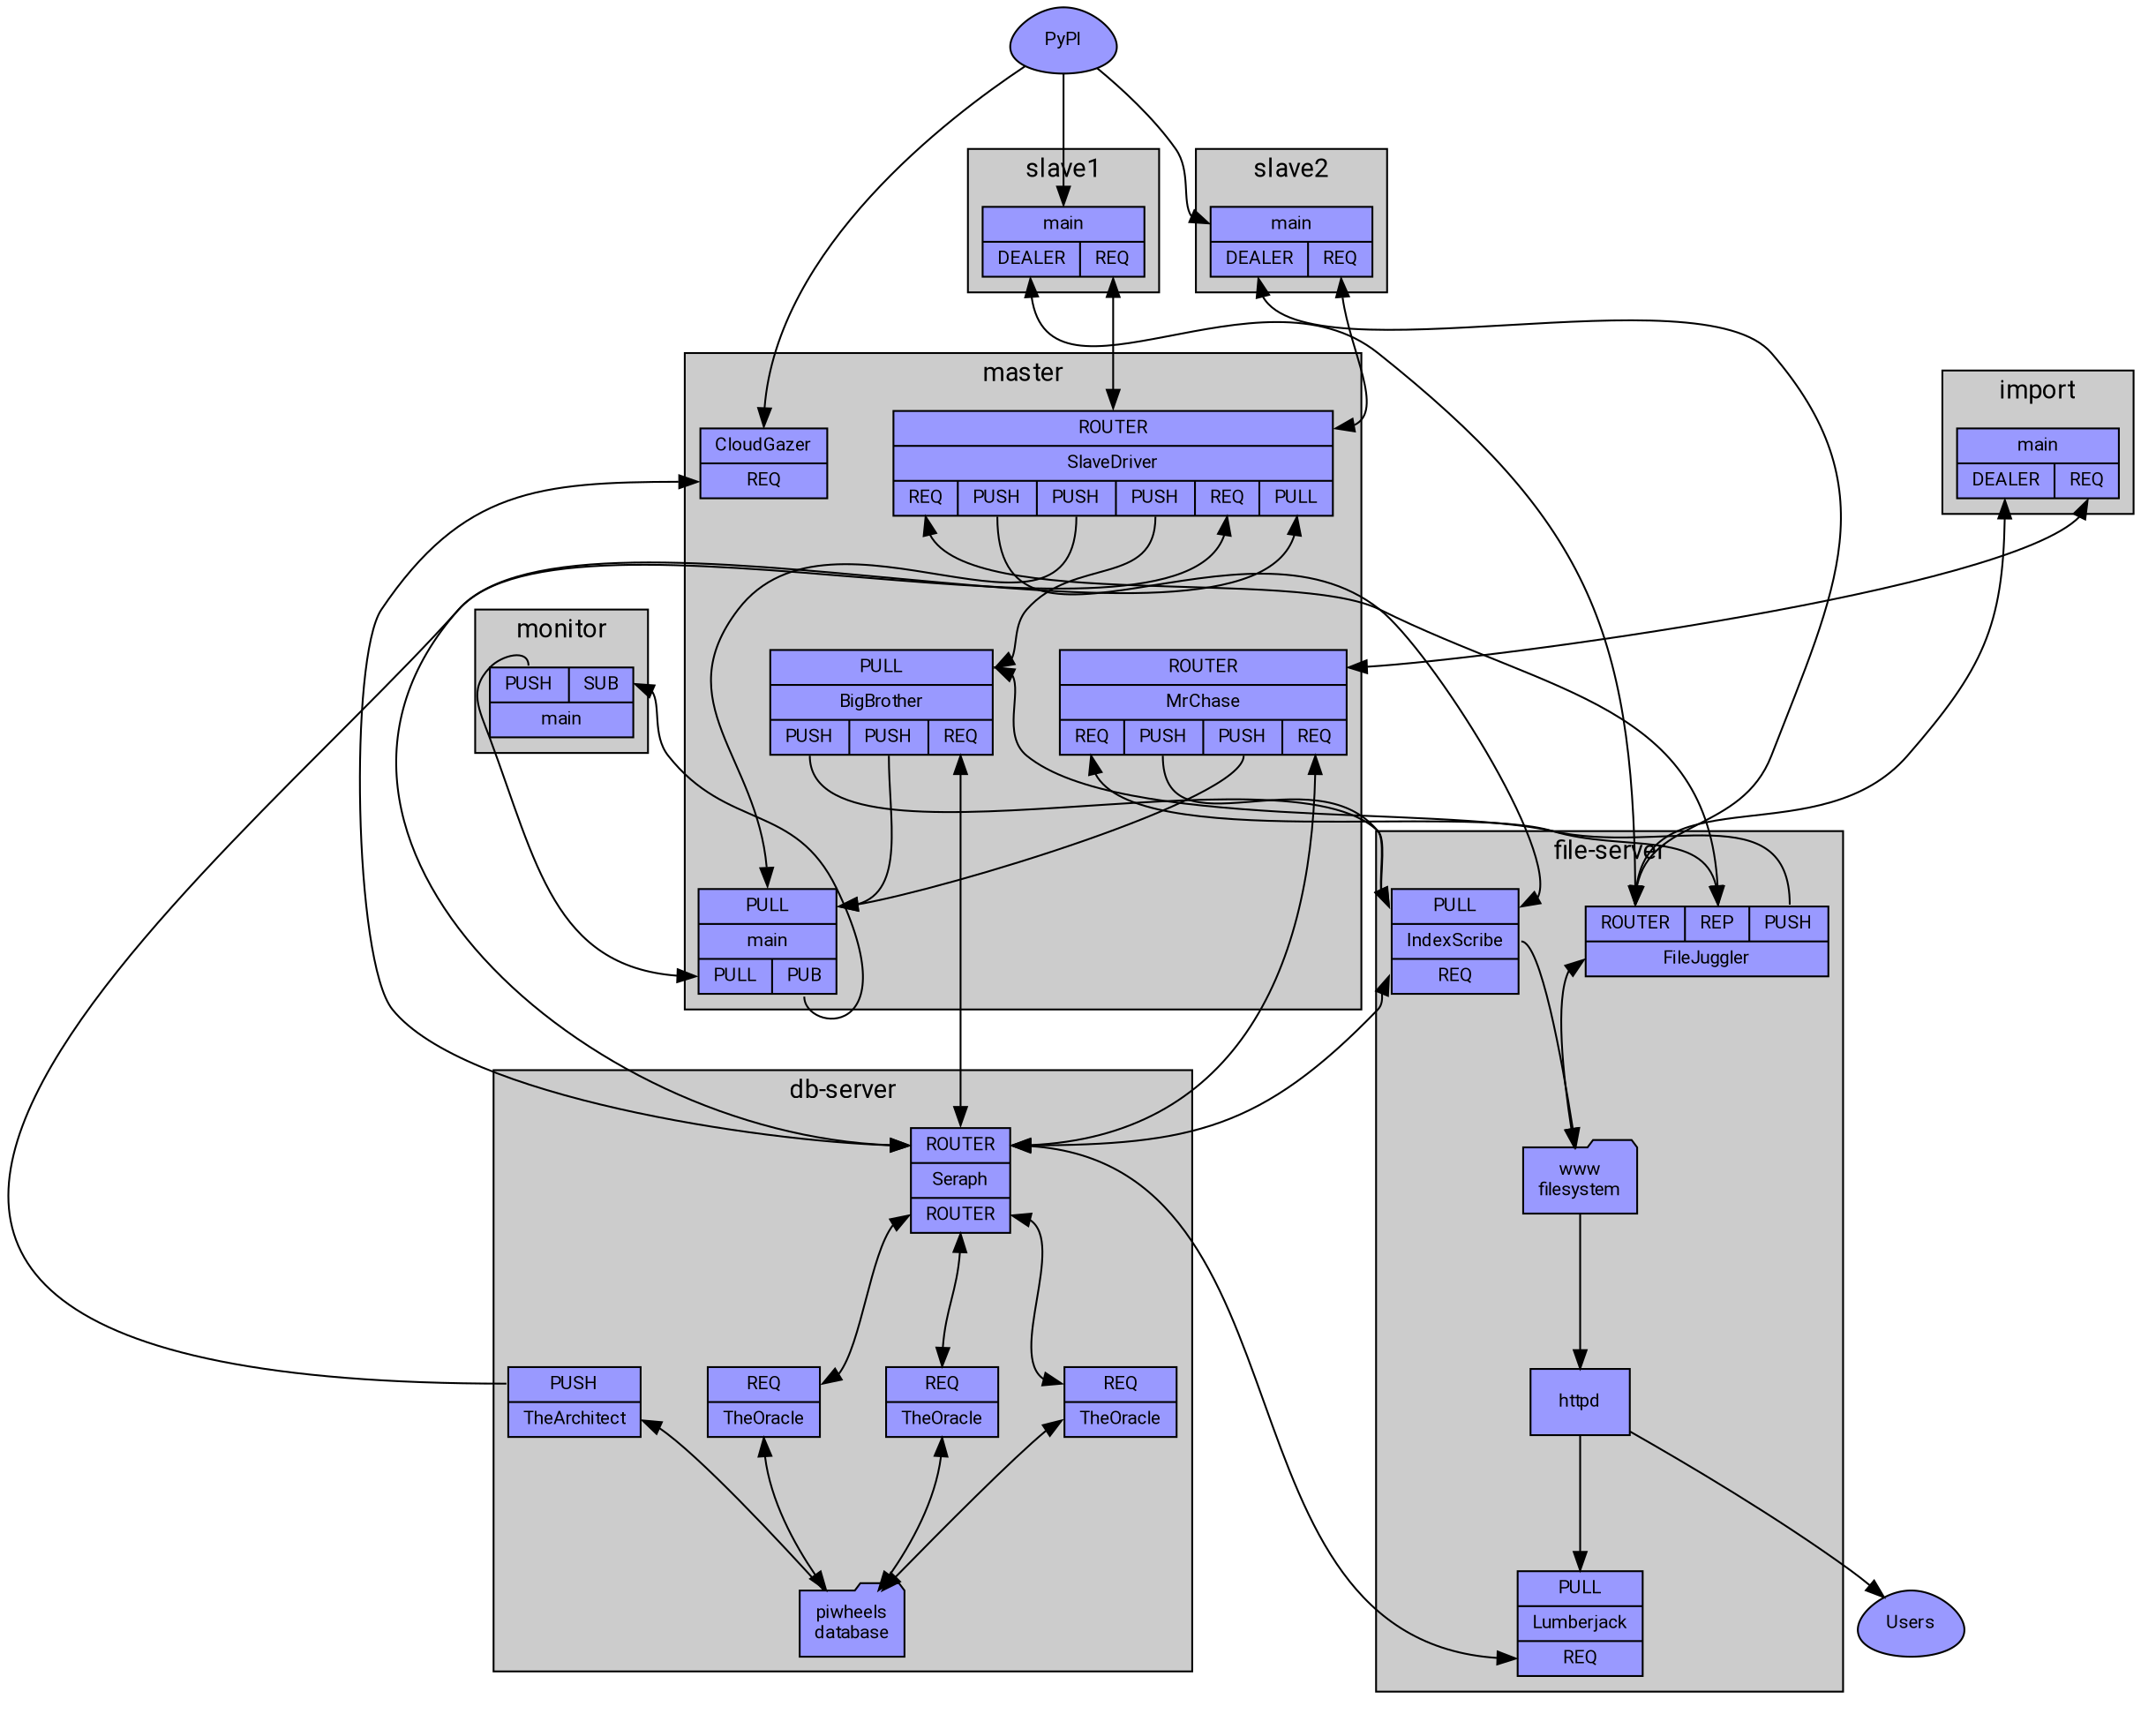 digraph piwheels {
    graph [nodesep=0.5, ranksep=1, style=filled, fontname=Roboto, fontsize=14, fillcolor="#cccccc"];
    node [shape=record, fontname=Roboto, fontsize=10, style=filled, fillcolor="#9999ff", penwidth=1];
    edge [fontname=Sans, fontsize=8];

    PyPI [label="PyPI", shape=egg];
    Users [label="Users", shape=egg];

    subgraph cluster_db_server {
        graph [label="db-server"];

        TheOracle1 [label="{<Seraph>REQ|<t>TheOracle}"];
        TheOracle2 [label="{<Seraph>REQ|<t>TheOracle}"];
        TheOracle3 [label="{<Seraph>REQ|<t>TheOracle}"];
        TheArchitect [label="{<builds>PUSH|<t>TheArchitect}"];
        Seraph [label="{<db>ROUTER|<t>Seraph|<oracle>ROUTER}"];
        db [label="piwheels\ndatabase", shape=folder];

        Seraph:oracle->TheOracle1:Seraph [dir=both];
        Seraph:oracle->TheOracle2:Seraph [dir=both];
        Seraph:oracle->TheOracle3:Seraph [dir=both];
        TheOracle1:t->db [dir=both];
        TheOracle2:t->db [dir=both];
        TheOracle3:t->db [dir=both];
        TheArchitect:t->db [dir=back];
    }

    subgraph cluster_file_server {
        graph [label="file-server"];

        IndexScribe [label="{<indexes>PULL|<t>IndexScribe|<db>REQ}"];
        FileJuggler [label="{{<slaves>ROUTER|<fs>REP|<stats>PUSH}|<t>FileJuggler}"];
        Lumberjack [label="{<logs>PULL|<t>Lumberjack|<db>REQ}"];
        fs [label="www\nfilesystem", shape=folder];
        httpd;

        IndexScribe:t->fs;
        FileJuggler:t->fs [dir=both];
        fs->httpd;
        httpd->Lumberjack:logs;
    }

    subgraph cluster_master {
        graph [label="master"];

        CloudGazer [label="{<t>CloudGazer|<db>REQ}"];
        main [label="{{<int_status>PULL}|main|{<control>PULL|<ext_status>PUB}}"];
        MrChase [label="{<imports>ROUTER|<t>MrChase|{<fs>REQ|<indexes>PUSH|<int_status>PUSH|<db>REQ}}"];
        SlaveDriver [label="{{<slaves>ROUTER}|<t>SlaveDriver|{<fs>REQ|<indexes>PUSH|<int_status>PUSH|<stats>PUSH|<db>REQ|<builds>PULL}}"];
        BigBrother [label="{<stats>PULL|<t>BigBrother|{<indexes>PUSH|<int_status>PUSH|<db>REQ}}"];

        BigBrother:int_status->main:int_status;
        SlaveDriver:int_status->main:int_status;
        MrChase:int_status->main:int_status;
    }

    subgraph cluster_monitor {
        graph [label="monitor"];
        monitor [label="{{<control>PUSH|<status>SUB}|<t>main}"];
    }

    subgraph cluster_slave1 {
        graph [label="slave1"];
        Slave1 [label="{<t>main|{<files>DEALER|<builds>REQ}}"];
    }

    subgraph cluster_slave2 {
        graph [label="slave2"];
        Slave2 [label="{<t>main|{<files>DEALER|<builds>REQ}}"];
    }

    subgraph cluster_import {
        graph [label="import"];
        Import [label="{<t>main|{<files>DEALER|<imports>REQ}}"];
    }


    PyPI->CloudGazer:t;
    PyPI->Slave1:t;
    PyPI->Slave2:t;
    Slave1:builds->SlaveDriver:slaves [dir=both];
    Slave2:builds->SlaveDriver:slaves [dir=both];
    Slave1:files->FileJuggler:slaves [dir=both];
    Slave2:files->FileJuggler:slaves [dir=both];
    Import:imports->MrChase:imports [dir=both];
    Import:files->FileJuggler:slaves [dir=both];
    main:ext_status->monitor:status;
    monitor:control->main:control;

    CloudGazer:db->Seraph:db [dir=both];
    BigBrother:indexes->IndexScribe:indexes;
    SlaveDriver:indexes->IndexScribe:indexes;
    SlaveDriver:stats->BigBrother:stats;
    FileJuggler:stats->BigBrother:stats;
    MrChase:indexes->IndexScribe:indexes;
    IndexScribe:db->Seraph:db [dir=both];
    BigBrother:db->Seraph:db [dir=both];
    SlaveDriver:fs->FileJuggler:fs [dir=both];
    SlaveDriver:db->Seraph:db [dir=both];
    TheArchitect:builds->SlaveDriver:builds;
    MrChase:fs->FileJuggler:fs [dir=both];
    MrChase:db->Seraph:db [dir=both];
    Lumberjack:db->Seraph:db [dir=both];
    httpd->Users;
}
